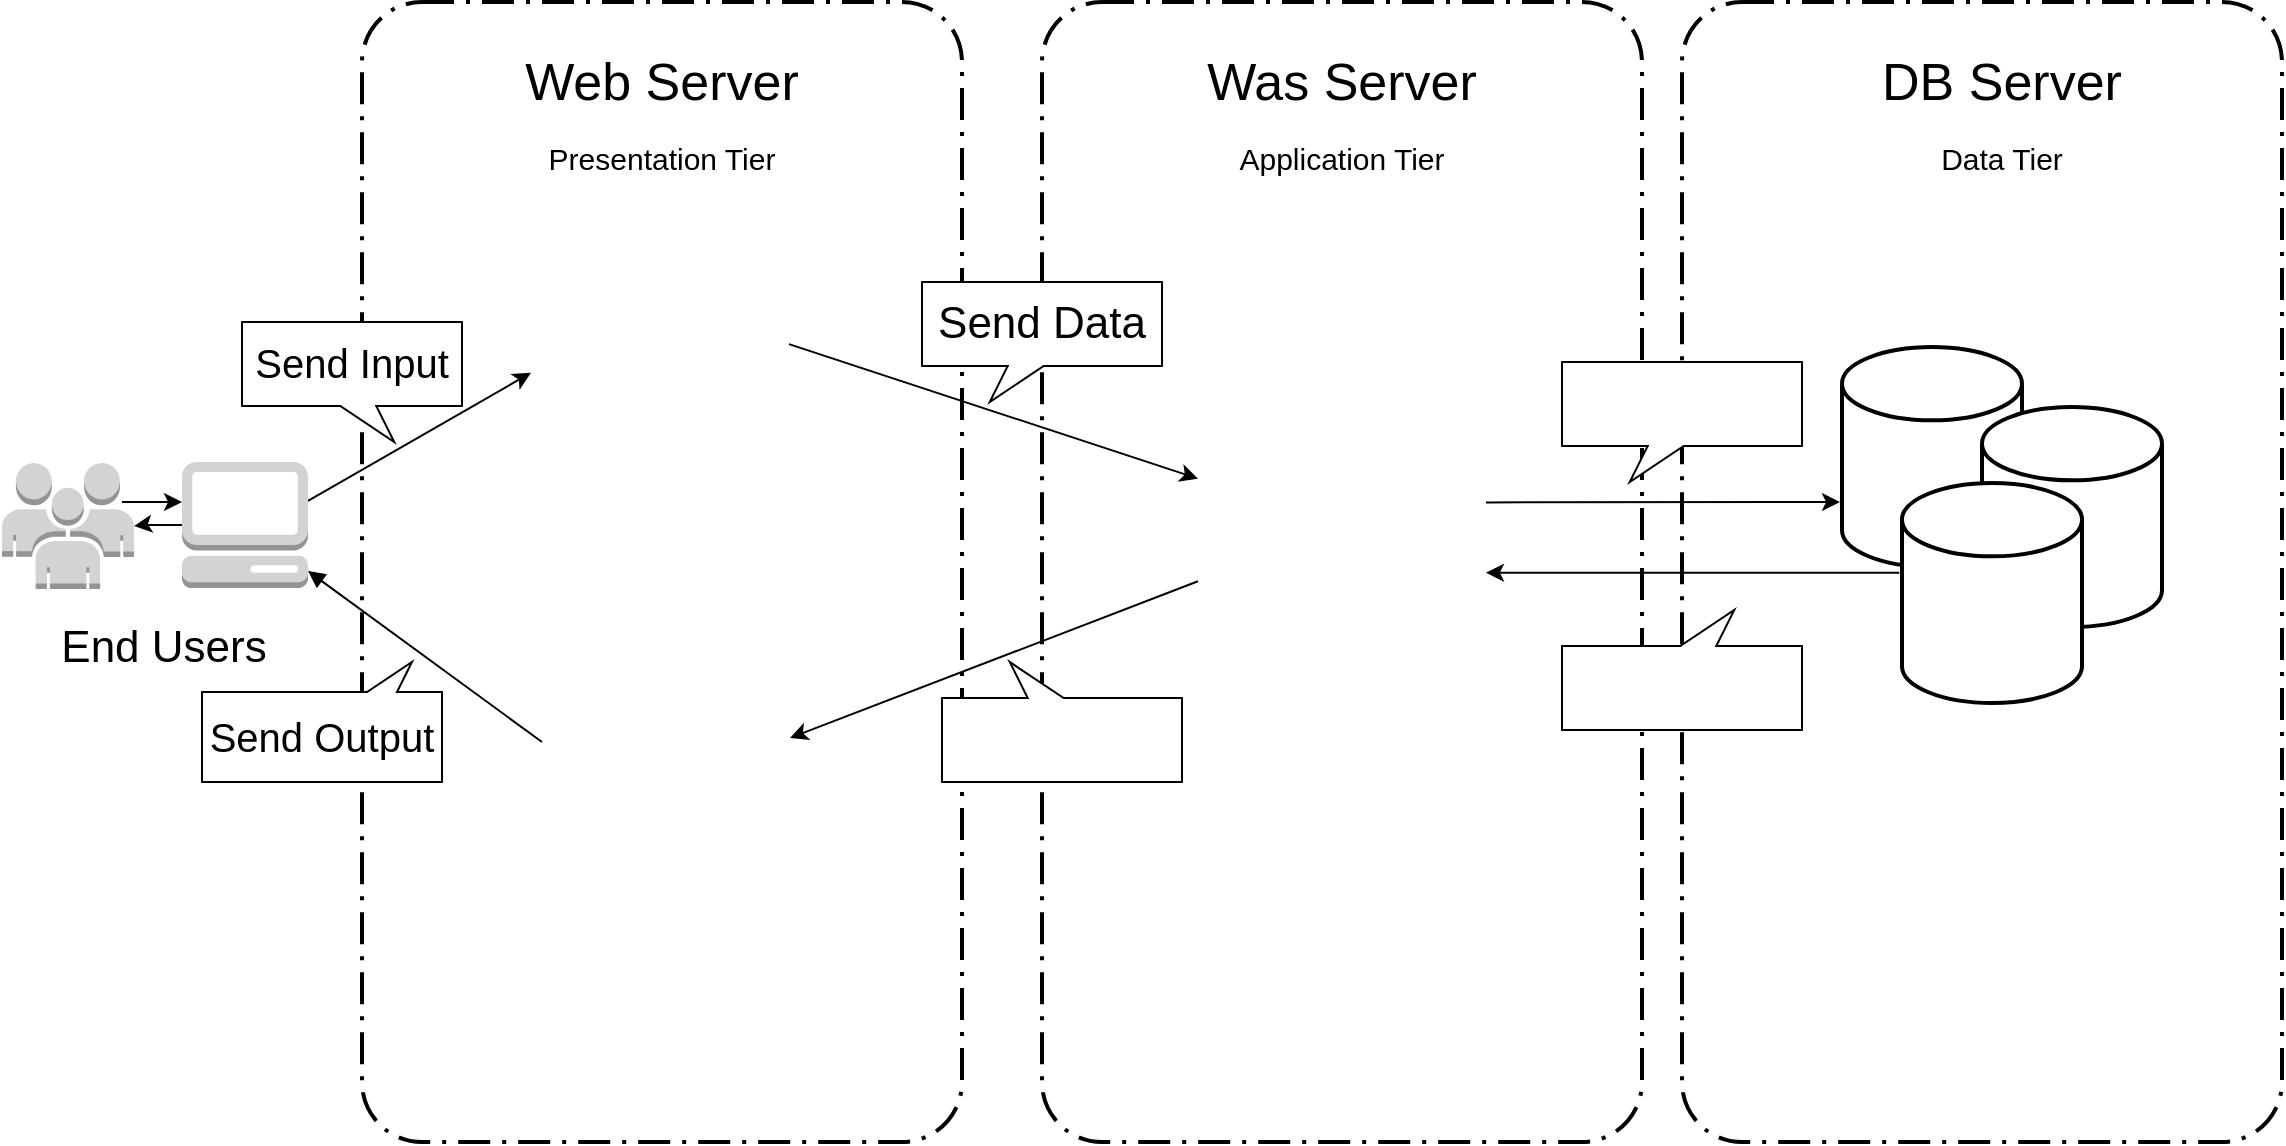 <mxfile version="20.4.2" type="github">
  <diagram id="1BFLsFC23LwZ4Tyq1mHe" name="페이지-1">
    <mxGraphModel dx="2071" dy="1317" grid="1" gridSize="10" guides="1" tooltips="1" connect="1" arrows="1" fold="1" page="1" pageScale="1" pageWidth="1169" pageHeight="827" math="0" shadow="0">
      <root>
        <mxCell id="0" />
        <mxCell id="faKOK6Lq2EOhZ4R2kgbc-43" value="icons" style="locked=1;" parent="0" />
        <mxCell id="faKOK6Lq2EOhZ4R2kgbc-44" value="" style="group" vertex="1" connectable="0" parent="faKOK6Lq2EOhZ4R2kgbc-43">
          <mxGeometry x="276" y="220" width="814" height="322" as="geometry" />
        </mxCell>
        <mxCell id="faKOK6Lq2EOhZ4R2kgbc-45" value="" style="shape=image;html=1;verticalAlign=top;verticalLabelPosition=bottom;labelBackgroundColor=#ffffff;imageAspect=0;aspect=fixed;image=https://cdn4.iconfinder.com/data/icons/thin-line-icons-for-seo-and-development-1/64/seo_programming-128.png" vertex="1" parent="faKOK6Lq2EOhZ4R2kgbc-44">
          <mxGeometry x="332" y="80" width="144" height="144" as="geometry" />
        </mxCell>
        <mxCell id="faKOK6Lq2EOhZ4R2kgbc-46" value="" style="shape=image;html=1;verticalAlign=top;verticalLabelPosition=bottom;labelBackgroundColor=#ffffff;imageAspect=0;aspect=fixed;image=https://cdn4.iconfinder.com/data/icons/minicons-3/640/dialog_box_black-128.png" vertex="1" parent="faKOK6Lq2EOhZ4R2kgbc-44">
          <mxGeometry width="128" height="128" as="geometry" />
        </mxCell>
        <mxCell id="faKOK6Lq2EOhZ4R2kgbc-47" value="" style="group" vertex="1" connectable="0" parent="faKOK6Lq2EOhZ4R2kgbc-44">
          <mxGeometry x="654" y="62.5" width="160" height="178" as="geometry" />
        </mxCell>
        <mxCell id="faKOK6Lq2EOhZ4R2kgbc-48" value="" style="strokeWidth=2;html=1;shape=mxgraph.flowchart.database;whiteSpace=wrap;" vertex="1" parent="faKOK6Lq2EOhZ4R2kgbc-47">
          <mxGeometry width="90" height="110" as="geometry" />
        </mxCell>
        <mxCell id="faKOK6Lq2EOhZ4R2kgbc-49" value="" style="strokeWidth=2;html=1;shape=mxgraph.flowchart.database;whiteSpace=wrap;" vertex="1" parent="faKOK6Lq2EOhZ4R2kgbc-47">
          <mxGeometry x="70" y="30" width="90" height="110" as="geometry" />
        </mxCell>
        <mxCell id="faKOK6Lq2EOhZ4R2kgbc-50" value="" style="strokeWidth=2;html=1;shape=mxgraph.flowchart.database;whiteSpace=wrap;" vertex="1" parent="faKOK6Lq2EOhZ4R2kgbc-47">
          <mxGeometry x="30" y="68" width="90" height="110" as="geometry" />
        </mxCell>
        <mxCell id="faKOK6Lq2EOhZ4R2kgbc-51" value="" style="shape=image;html=1;verticalAlign=top;verticalLabelPosition=bottom;labelBackgroundColor=#ffffff;imageAspect=0;aspect=fixed;image=https://cdn2.iconfinder.com/data/icons/simple-files/128/HTML.png;fontSize=22;" vertex="1" parent="faKOK6Lq2EOhZ4R2kgbc-44">
          <mxGeometry y="194" width="128" height="128" as="geometry" />
        </mxCell>
        <mxCell id="faKOK6Lq2EOhZ4R2kgbc-30" value="arrow" style="locked=1;" parent="0" />
        <mxCell id="faKOK6Lq2EOhZ4R2kgbc-78" value="" style="group" vertex="1" connectable="0" parent="faKOK6Lq2EOhZ4R2kgbc-30">
          <mxGeometry x="70" y="281.056" width="888.65" height="198.944" as="geometry" />
        </mxCell>
        <mxCell id="faKOK6Lq2EOhZ4R2kgbc-76" value="" style="group" vertex="1" connectable="0" parent="faKOK6Lq2EOhZ4R2kgbc-78">
          <mxGeometry x="93" width="795.65" height="198.944" as="geometry" />
        </mxCell>
        <mxCell id="faKOK6Lq2EOhZ4R2kgbc-68" value="" style="endArrow=classic;html=1;rounded=0;fontSize=22;entryX=-0.012;entryY=0.589;entryDx=0;entryDy=0;entryPerimeter=0;" edge="1" parent="faKOK6Lq2EOhZ4R2kgbc-76" target="faKOK6Lq2EOhZ4R2kgbc-46">
          <mxGeometry width="50" height="50" relative="1" as="geometry">
            <mxPoint y="78.345" as="sourcePoint" />
            <mxPoint x="113" y="34.944" as="targetPoint" />
          </mxGeometry>
        </mxCell>
        <mxCell id="faKOK6Lq2EOhZ4R2kgbc-69" value="" style="endArrow=none;html=1;rounded=0;fontSize=22;startArrow=block;startFill=1;endFill=0;" edge="1" parent="faKOK6Lq2EOhZ4R2kgbc-76">
          <mxGeometry width="50" height="50" relative="1" as="geometry">
            <mxPoint y="113.459" as="sourcePoint" />
            <mxPoint x="117" y="198.944" as="targetPoint" />
          </mxGeometry>
        </mxCell>
        <mxCell id="faKOK6Lq2EOhZ4R2kgbc-70" value="" style="endArrow=none;html=1;rounded=0;fontSize=22;startArrow=classic;startFill=1;endFill=0;exitX=1;exitY=0.5;exitDx=0;exitDy=0;" edge="1" parent="faKOK6Lq2EOhZ4R2kgbc-76">
          <mxGeometry width="50" height="50" relative="1" as="geometry">
            <mxPoint x="241" y="196.944" as="sourcePoint" />
            <mxPoint x="445" y="118.596" as="targetPoint" />
          </mxGeometry>
        </mxCell>
        <mxCell id="faKOK6Lq2EOhZ4R2kgbc-71" value="" style="endArrow=classic;html=1;rounded=0;fontSize=22;exitX=0.996;exitY=0.477;exitDx=0;exitDy=0;exitPerimeter=0;" edge="1" parent="faKOK6Lq2EOhZ4R2kgbc-76">
          <mxGeometry width="50" height="50" relative="1" as="geometry">
            <mxPoint x="240.488" as="sourcePoint" />
            <mxPoint x="445" y="67.263" as="targetPoint" />
          </mxGeometry>
        </mxCell>
        <mxCell id="faKOK6Lq2EOhZ4R2kgbc-72" value="" style="endArrow=classic;html=1;rounded=0;fontSize=10;exitX=1;exitY=0.418;exitDx=0;exitDy=0;exitPerimeter=0;" edge="1" parent="faKOK6Lq2EOhZ4R2kgbc-76" source="faKOK6Lq2EOhZ4R2kgbc-45">
          <mxGeometry width="50" height="50" relative="1" as="geometry">
            <mxPoint x="589.864" y="76.832" as="sourcePoint" />
            <mxPoint x="766" y="78.944" as="targetPoint" />
          </mxGeometry>
        </mxCell>
        <mxCell id="faKOK6Lq2EOhZ4R2kgbc-74" value="" style="endArrow=classic;html=1;rounded=0;fontSize=10;entryX=1;entryY=0.662;entryDx=0;entryDy=0;entryPerimeter=0;exitX=-0.015;exitY=0.408;exitDx=0;exitDy=0;exitPerimeter=0;" edge="1" parent="faKOK6Lq2EOhZ4R2kgbc-76">
          <mxGeometry width="50" height="50" relative="1" as="geometry">
            <mxPoint x="795.65" y="114.324" as="sourcePoint" />
            <mxPoint x="589" y="114.272" as="targetPoint" />
          </mxGeometry>
        </mxCell>
        <mxCell id="faKOK6Lq2EOhZ4R2kgbc-77" value="" style="endArrow=classic;html=1;rounded=0;fontSize=10;" edge="1" parent="faKOK6Lq2EOhZ4R2kgbc-78">
          <mxGeometry width="50" height="50" relative="1" as="geometry">
            <mxPoint y="78.944" as="sourcePoint" />
            <mxPoint x="30" y="78.944" as="targetPoint" />
          </mxGeometry>
        </mxCell>
        <mxCell id="1" style="locked=1;" parent="0" />
        <mxCell id="ipY7upk18AWSS5D93XIC-2" value="" style="outlineConnect=0;dashed=0;verticalLabelPosition=bottom;verticalAlign=top;align=center;html=1;shape=mxgraph.aws3.users;fillColor=#D2D3D3;gradientColor=none;" parent="1" vertex="1">
          <mxGeometry x="10" y="340.5" width="66" height="63" as="geometry" />
        </mxCell>
        <mxCell id="faKOK6Lq2EOhZ4R2kgbc-17" value="" style="edgeStyle=orthogonalEdgeStyle;rounded=0;orthogonalLoop=1;jettySize=auto;html=1;" edge="1" parent="1" source="ipY7upk18AWSS5D93XIC-3" target="ipY7upk18AWSS5D93XIC-2">
          <mxGeometry relative="1" as="geometry" />
        </mxCell>
        <mxCell id="ipY7upk18AWSS5D93XIC-3" value="" style="outlineConnect=0;dashed=0;verticalLabelPosition=bottom;verticalAlign=top;align=center;html=1;shape=mxgraph.aws3.management_console;fillColor=#D2D3D3;gradientColor=none;" parent="1" vertex="1">
          <mxGeometry x="100" y="340" width="63" height="63" as="geometry" />
        </mxCell>
        <mxCell id="faKOK6Lq2EOhZ4R2kgbc-22" value="&lt;font style=&quot;font-size: 26px;&quot;&gt;Web Server&lt;/font&gt;" style="text;html=1;strokeColor=none;fillColor=none;align=center;verticalAlign=middle;whiteSpace=wrap;rounded=0;" vertex="1" parent="1">
          <mxGeometry x="260" y="130" width="160" height="40" as="geometry" />
        </mxCell>
        <mxCell id="faKOK6Lq2EOhZ4R2kgbc-23" value="&lt;font style=&quot;font-size: 26px;&quot;&gt;Was Server&lt;/font&gt;" style="text;html=1;strokeColor=none;fillColor=none;align=center;verticalAlign=middle;whiteSpace=wrap;rounded=0;" vertex="1" parent="1">
          <mxGeometry x="600" y="130" width="160" height="40" as="geometry" />
        </mxCell>
        <mxCell id="faKOK6Lq2EOhZ4R2kgbc-24" value="&lt;font style=&quot;font-size: 26px;&quot;&gt;DB Server&lt;/font&gt;" style="text;html=1;strokeColor=none;fillColor=none;align=center;verticalAlign=middle;whiteSpace=wrap;rounded=0;" vertex="1" parent="1">
          <mxGeometry x="930" y="130" width="160" height="40" as="geometry" />
        </mxCell>
        <mxCell id="faKOK6Lq2EOhZ4R2kgbc-25" value="&lt;font style=&quot;font-size: 15px;&quot;&gt;Presentation Tier&lt;/font&gt;" style="text;html=1;strokeColor=none;fillColor=none;align=center;verticalAlign=middle;whiteSpace=wrap;rounded=0;fontSize=26;" vertex="1" parent="1">
          <mxGeometry x="270" y="170" width="140" height="30" as="geometry" />
        </mxCell>
        <mxCell id="faKOK6Lq2EOhZ4R2kgbc-26" value="&lt;font style=&quot;font-size: 15px;&quot;&gt;Application Tier&lt;/font&gt;" style="text;html=1;strokeColor=none;fillColor=none;align=center;verticalAlign=middle;whiteSpace=wrap;rounded=0;fontSize=26;" vertex="1" parent="1">
          <mxGeometry x="610" y="170" width="140" height="30" as="geometry" />
        </mxCell>
        <mxCell id="faKOK6Lq2EOhZ4R2kgbc-27" value="&lt;font style=&quot;font-size: 15px;&quot;&gt;Data Tier&lt;/font&gt;" style="text;html=1;strokeColor=none;fillColor=none;align=center;verticalAlign=middle;whiteSpace=wrap;rounded=0;fontSize=26;" vertex="1" parent="1">
          <mxGeometry x="940" y="170" width="140" height="30" as="geometry" />
        </mxCell>
        <mxCell id="faKOK6Lq2EOhZ4R2kgbc-28" value="&lt;font style=&quot;font-size: 22px;&quot;&gt;End Users&lt;/font&gt;" style="text;html=1;strokeColor=none;fillColor=none;align=center;verticalAlign=middle;whiteSpace=wrap;rounded=0;fontSize=15;" vertex="1" parent="1">
          <mxGeometry x="19" y="414" width="144" height="37" as="geometry" />
        </mxCell>
        <mxCell id="faKOK6Lq2EOhZ4R2kgbc-35" value="outerline" style="locked=1;" parent="0" />
        <mxCell id="faKOK6Lq2EOhZ4R2kgbc-36" value="" style="group" vertex="1" connectable="0" parent="faKOK6Lq2EOhZ4R2kgbc-35">
          <mxGeometry x="190" y="110" width="960" height="570" as="geometry" />
        </mxCell>
        <mxCell id="faKOK6Lq2EOhZ4R2kgbc-37" value="" style="rounded=1;arcSize=10;dashed=1;fillColor=none;gradientColor=none;dashPattern=8 3 1 3;strokeWidth=2;" vertex="1" parent="faKOK6Lq2EOhZ4R2kgbc-36">
          <mxGeometry width="300" height="570" as="geometry" />
        </mxCell>
        <mxCell id="faKOK6Lq2EOhZ4R2kgbc-38" value="" style="rounded=1;arcSize=10;dashed=1;fillColor=none;gradientColor=none;dashPattern=8 3 1 3;strokeWidth=2;" vertex="1" parent="faKOK6Lq2EOhZ4R2kgbc-36">
          <mxGeometry x="340" width="300" height="570" as="geometry" />
        </mxCell>
        <mxCell id="faKOK6Lq2EOhZ4R2kgbc-39" value="" style="rounded=1;arcSize=10;dashed=1;fillColor=none;gradientColor=none;dashPattern=8 3 1 3;strokeWidth=2;" vertex="1" parent="faKOK6Lq2EOhZ4R2kgbc-36">
          <mxGeometry x="660" width="300" height="570" as="geometry" />
        </mxCell>
        <mxCell id="faKOK6Lq2EOhZ4R2kgbc-59" value="callout" style="" parent="0" />
        <mxCell id="faKOK6Lq2EOhZ4R2kgbc-60" value="&lt;font style=&quot;line-height: 1; font-size: 20px;&quot;&gt;Send Input&lt;/font&gt;" style="whiteSpace=wrap;html=1;shape=mxgraph.basic.rectCallout;dx=51.86;dy=18;boundedLbl=1;fontSize=22;direction=east;flipH=1;align=center;" vertex="1" parent="faKOK6Lq2EOhZ4R2kgbc-59">
          <mxGeometry x="130" y="270" width="110" height="60" as="geometry" />
        </mxCell>
        <mxCell id="faKOK6Lq2EOhZ4R2kgbc-61" value="&lt;font style=&quot;font-size: 20px;&quot;&gt;Send Output&lt;/font&gt;" style="whiteSpace=wrap;html=1;shape=mxgraph.basic.rectCallout;dx=30;dy=15;boundedLbl=1;fontSize=22;direction=west;" vertex="1" parent="faKOK6Lq2EOhZ4R2kgbc-59">
          <mxGeometry x="110" y="440" width="120" height="60" as="geometry" />
        </mxCell>
        <mxCell id="faKOK6Lq2EOhZ4R2kgbc-62" value="Send Data" style="whiteSpace=wrap;html=1;shape=mxgraph.basic.rectCallout;dx=51.86;dy=18;boundedLbl=1;fontSize=22;direction=east;flipH=0;" vertex="1" parent="faKOK6Lq2EOhZ4R2kgbc-59">
          <mxGeometry x="470" y="250" width="120" height="60" as="geometry" />
        </mxCell>
        <mxCell id="faKOK6Lq2EOhZ4R2kgbc-63" value="" style="whiteSpace=wrap;html=1;shape=mxgraph.basic.rectCallout;dx=51.86;dy=18;boundedLbl=1;fontSize=22;direction=west;flipH=1;" vertex="1" parent="faKOK6Lq2EOhZ4R2kgbc-59">
          <mxGeometry x="480" y="440" width="120" height="60" as="geometry" />
        </mxCell>
        <mxCell id="faKOK6Lq2EOhZ4R2kgbc-64" value="" style="whiteSpace=wrap;html=1;shape=mxgraph.basic.rectCallout;dx=51.86;dy=18;boundedLbl=1;fontSize=22;direction=east;flipH=0;" vertex="1" parent="faKOK6Lq2EOhZ4R2kgbc-59">
          <mxGeometry x="790" y="290" width="120" height="60" as="geometry" />
        </mxCell>
        <mxCell id="faKOK6Lq2EOhZ4R2kgbc-65" value="" style="whiteSpace=wrap;html=1;shape=mxgraph.basic.rectCallout;dx=51.86;dy=18;boundedLbl=1;fontSize=22;direction=east;flipH=1;flipV=1;" vertex="1" parent="faKOK6Lq2EOhZ4R2kgbc-59">
          <mxGeometry x="790" y="414" width="120" height="60" as="geometry" />
        </mxCell>
        <mxCell id="faKOK6Lq2EOhZ4R2kgbc-79" value="" style="shape=image;html=1;verticalAlign=top;verticalLabelPosition=bottom;labelBackgroundColor=#ffffff;imageAspect=0;aspect=fixed;image=https://cdn0.iconfinder.com/data/icons/communication-technology/500/code_brackets-128.png;fontSize=20;" vertex="1" parent="faKOK6Lq2EOhZ4R2kgbc-59">
          <mxGeometry x="630" y="395" width="98" height="98" as="geometry" />
        </mxCell>
      </root>
    </mxGraphModel>
  </diagram>
</mxfile>
